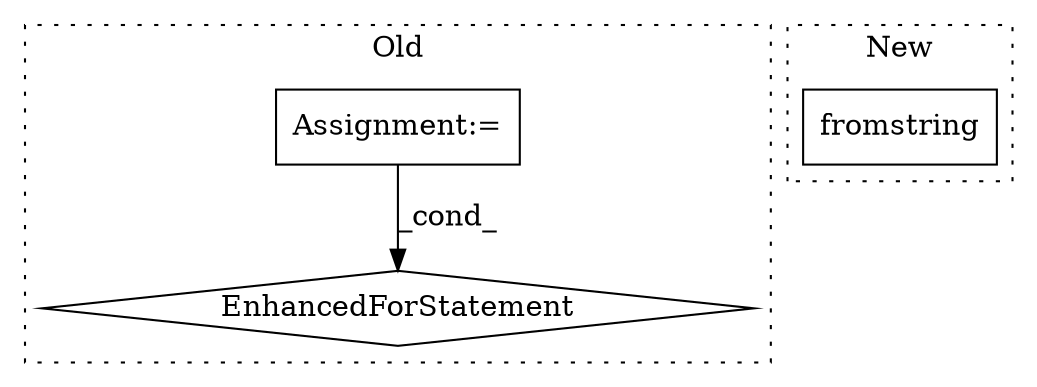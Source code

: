 digraph G {
subgraph cluster0 {
1 [label="EnhancedForStatement" a="70" s="1381,1450" l="53,2" shape="diamond"];
3 [label="Assignment:=" a="7" s="1381,1450" l="53,2" shape="box"];
label = "Old";
style="dotted";
}
subgraph cluster1 {
2 [label="fromstring" a="32" s="1321,1352" l="11,1" shape="box"];
label = "New";
style="dotted";
}
3 -> 1 [label="_cond_"];
}